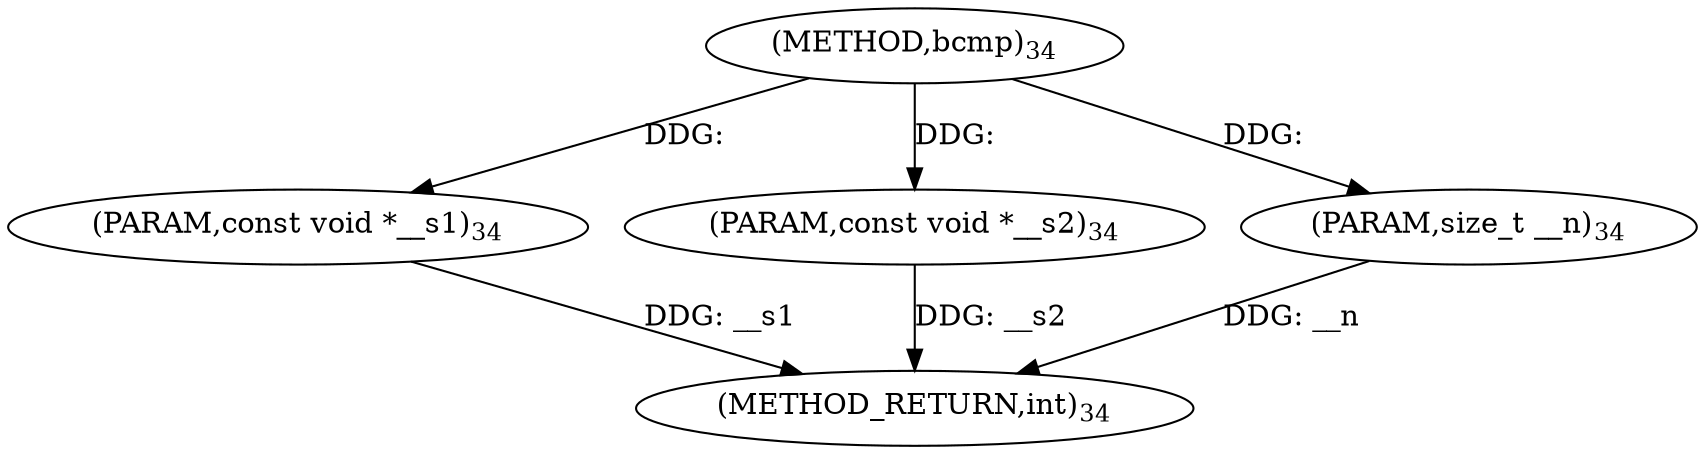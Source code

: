 digraph "bcmp" {  
"98925" [label = <(METHOD,bcmp)<SUB>34</SUB>> ]
"98929" [label = <(METHOD_RETURN,int)<SUB>34</SUB>> ]
"98926" [label = <(PARAM,const void *__s1)<SUB>34</SUB>> ]
"98927" [label = <(PARAM,const void *__s2)<SUB>34</SUB>> ]
"98928" [label = <(PARAM,size_t __n)<SUB>34</SUB>> ]
  "98926" -> "98929"  [ label = "DDG: __s1"] 
  "98927" -> "98929"  [ label = "DDG: __s2"] 
  "98928" -> "98929"  [ label = "DDG: __n"] 
  "98925" -> "98926"  [ label = "DDG: "] 
  "98925" -> "98927"  [ label = "DDG: "] 
  "98925" -> "98928"  [ label = "DDG: "] 
}
